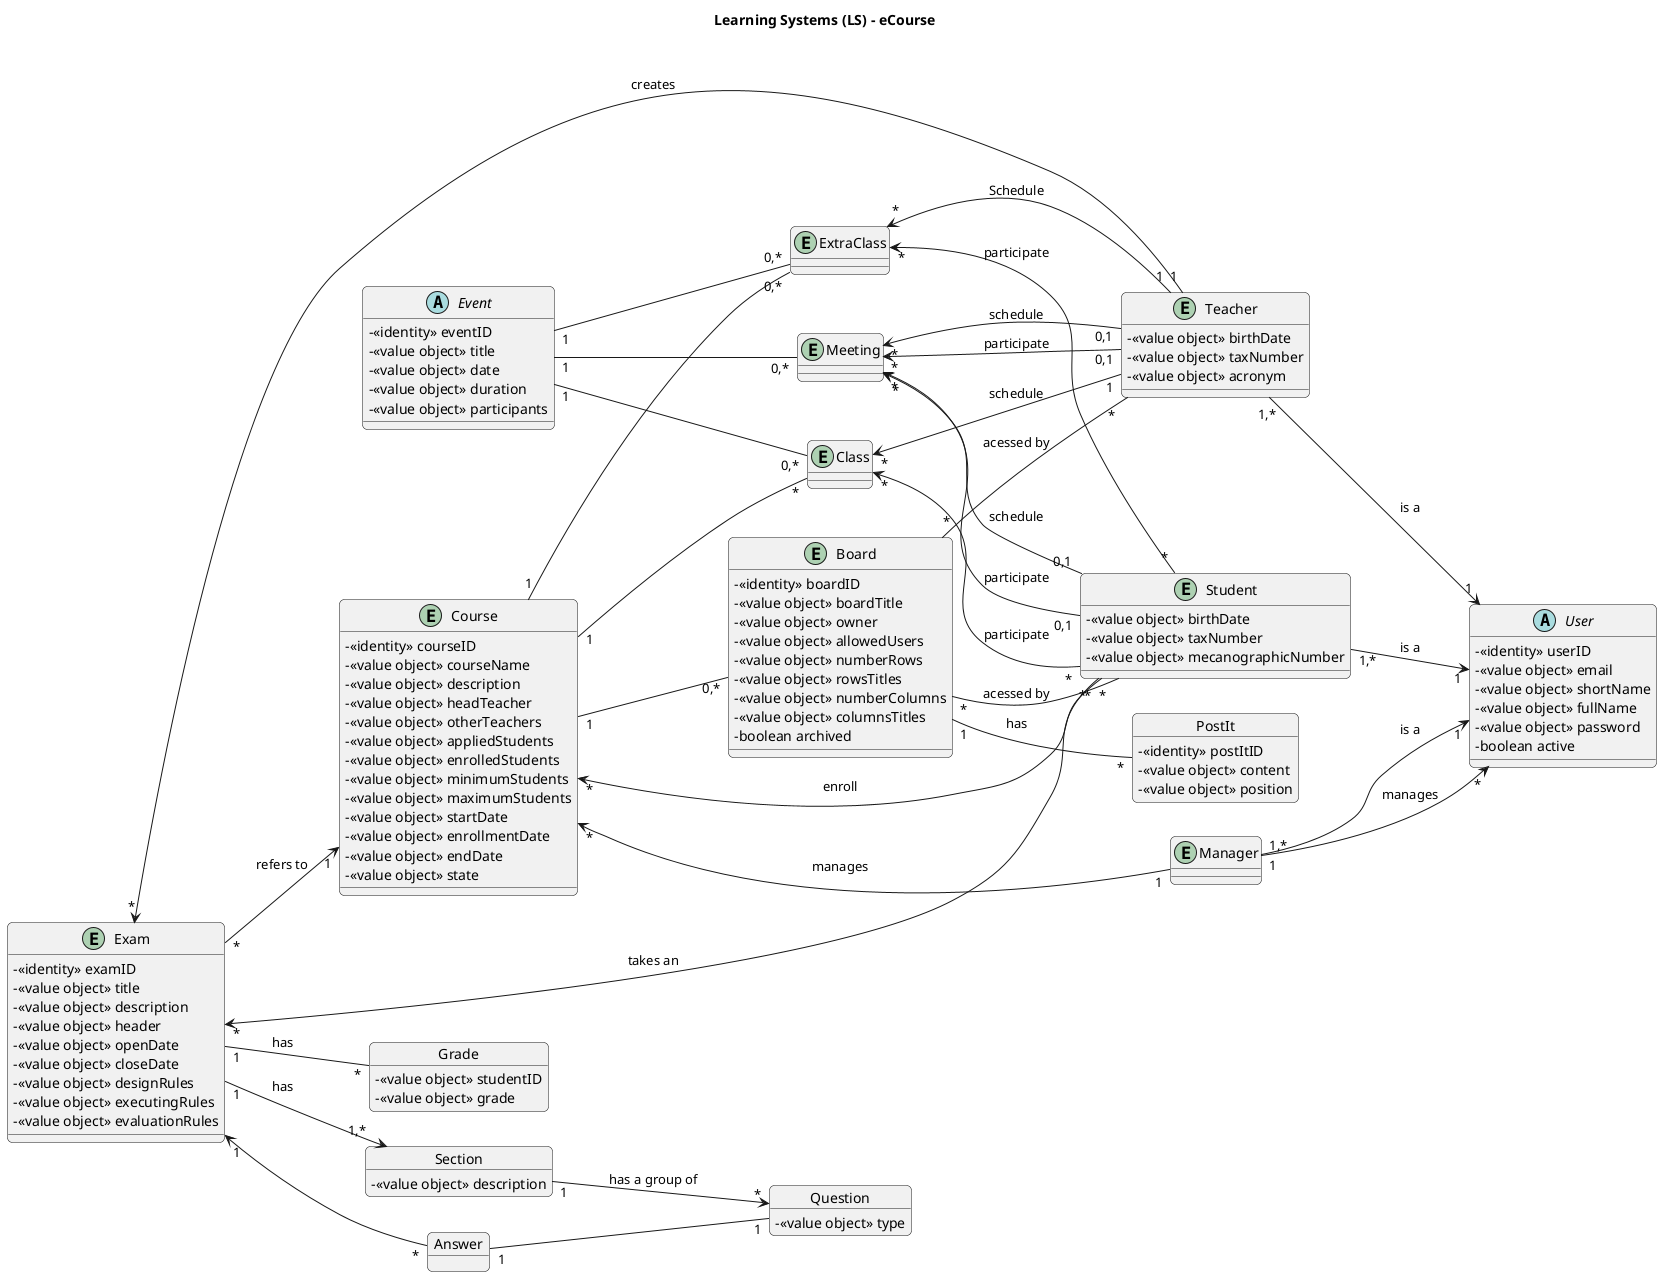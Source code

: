 @startuml

title Learning Systems (LS) - eCourse
skinparam classAttributeIconSize 0
skinparam roundcorner 10
left to right direction

'===USER===
    abstract User{
        -<<identity>> userID
        - <<value object>> email
        - <<value object>> shortName
        - <<value object>> fullName
        - <<value object>> password
        - boolean active
    }

    Entity Manager{
    }

    Entity Teacher{
     - <<value object>> birthDate
     - <<value object>> taxNumber
     - <<value object>> acronym
    }

    Entity Student{
     - <<value object>> birthDate
     - <<value object>> taxNumber
     - <<value object>> mecanographicNumber
    }

Manager "1,*" --> "1" User : is a
Teacher "1,*" --> "1" User : is a
Student "1,*" --> "1" User : is a
Manager "1" --> "*" User: manages

'===Course===

    Entity Course {
     - <<identity>> courseID
     - <<value object>> courseName
     - <<value object>> description
     - <<value object>> headTeacher
     - <<value object>> otherTeachers
     - <<value object>> appliedStudents
     - <<value object>> enrolledStudents
     - <<value object>> minimumStudents
     - <<value object>> maximumStudents
     - <<value object>> startDate
     - <<value object>> enrollmentDate
     - <<value object>> endDate
     - <<value object>> state
    }

Course "*" <-- "1" Manager: manages
Course "*" <-- "*" Student: enroll

'===Event===

    abstract Event{
     - <<identity>> eventID
     - <<value object>> title
     - <<value object>> date
     - <<value object>> duration
     - <<value object>> participants
    }

    Entity Class{
    }

    Entity Meeting{
    }

    Entity ExtraClass{
    }

Event "1" -- "0,*" Meeting
Event "1" -- "0,*" Class
Event "1" -- "0,*" ExtraClass
Class "*" <-- "1" Teacher: schedule
Class "*" <-- "*" Student: participate
ExtraClass "*" <-- "1" Teacher: Schedule
ExtraClass "*" <-- "*" Student: participate
Meeting "*" <-- "0,1" Teacher: schedule
Meeting "*" <-- "0,1" Student: schedule
Meeting "*" <-- "0,1" Teacher: participate
Meeting "*" <-- "0,1" Student: participate

'===Exam===

    Entity Exam{
     - <<identity>> examID
     - <<value object>> title
     - <<value object>> description
     - <<value object>> header
     - <<value object>> openDate
     - <<value object>> closeDate
     - <<value object>> designRules
     - <<value object>> executingRules
     - <<value object>> evaluationRules
    }

    object Grade {
     -<<value object>> studentID
     -<<value object>> grade
    }

    object Section{
     - <<value object>> description
    }

    object Question {
    - <<value object>> type
    }

    object Answer{
    }

Section "1" --> "*" Question: has a group of
Exam "1" --> "1,*" Section: has
Exam "1" -- "*" Grade: has
Exam "*" --> "1" Course: refers to
Exam "*" <-- "*" Student: takes an
Exam "*" <-- "1" Teacher: creates
Exam "1" <-- "*" Answer
Answer "1" -- "1" Question

'===Board===


    Entity Board{
     - <<identity>> boardID
     - <<value object>> boardTitle
     - <<value object>> owner
     - <<value object>> allowedUsers
     - <<value object>> numberRows
     - <<value object>> rowsTitles
     - <<value object>> numberColumns
     - <<value object>> columnsTitles
     - boolean archived
    }

    object PostIt{
     - <<identity>> postItID
     - <<value object>> content
     - <<value object>> position
    }

Board "*" -- "*" Teacher : acessed by
Board "*" -- "*" Student : acessed by
Board "1" -- "*" PostIt: has


Course "1" -- "*" Class
Course "1" -- "0,*" ExtraClass
Course "1" -- "0,*" Board

@enduml